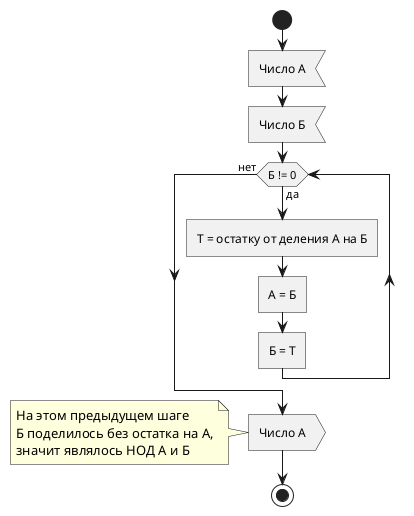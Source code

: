 @startuml

start
:Число А<
:Число Б<

while (Б != 0) is (да)

  :Т = остатку от деления А на Б]
  :A = Б]
  :Б = Т]

endwhile (нет)

:Число А>
note left: На этом предыдущем шаге\nБ поделилось без остатка на А,\nзначит являлось НОД А и Б 

stop
@enduml


int ext_gcd(int a, int b, int& x, int& y) {
   int q, r, x1, x2, y1, y2,d;
   if (b == 0) {
      d = a, x = 1, y = 0;
      return d;
   }
   x2 = 1, x1 = 0, y2 = 0, y1 = 1;
   while (b > 0) {
      q = a / b, r = a - q * b; 
      x = x2 - q * x1, y = y2 - q * y1; 
      a = b, b = r; 
      x2 = x1, x1 = x, y2 = y1, y1 = y;
   }
   d = a, x = x2, y = y2;
   return d;
}
